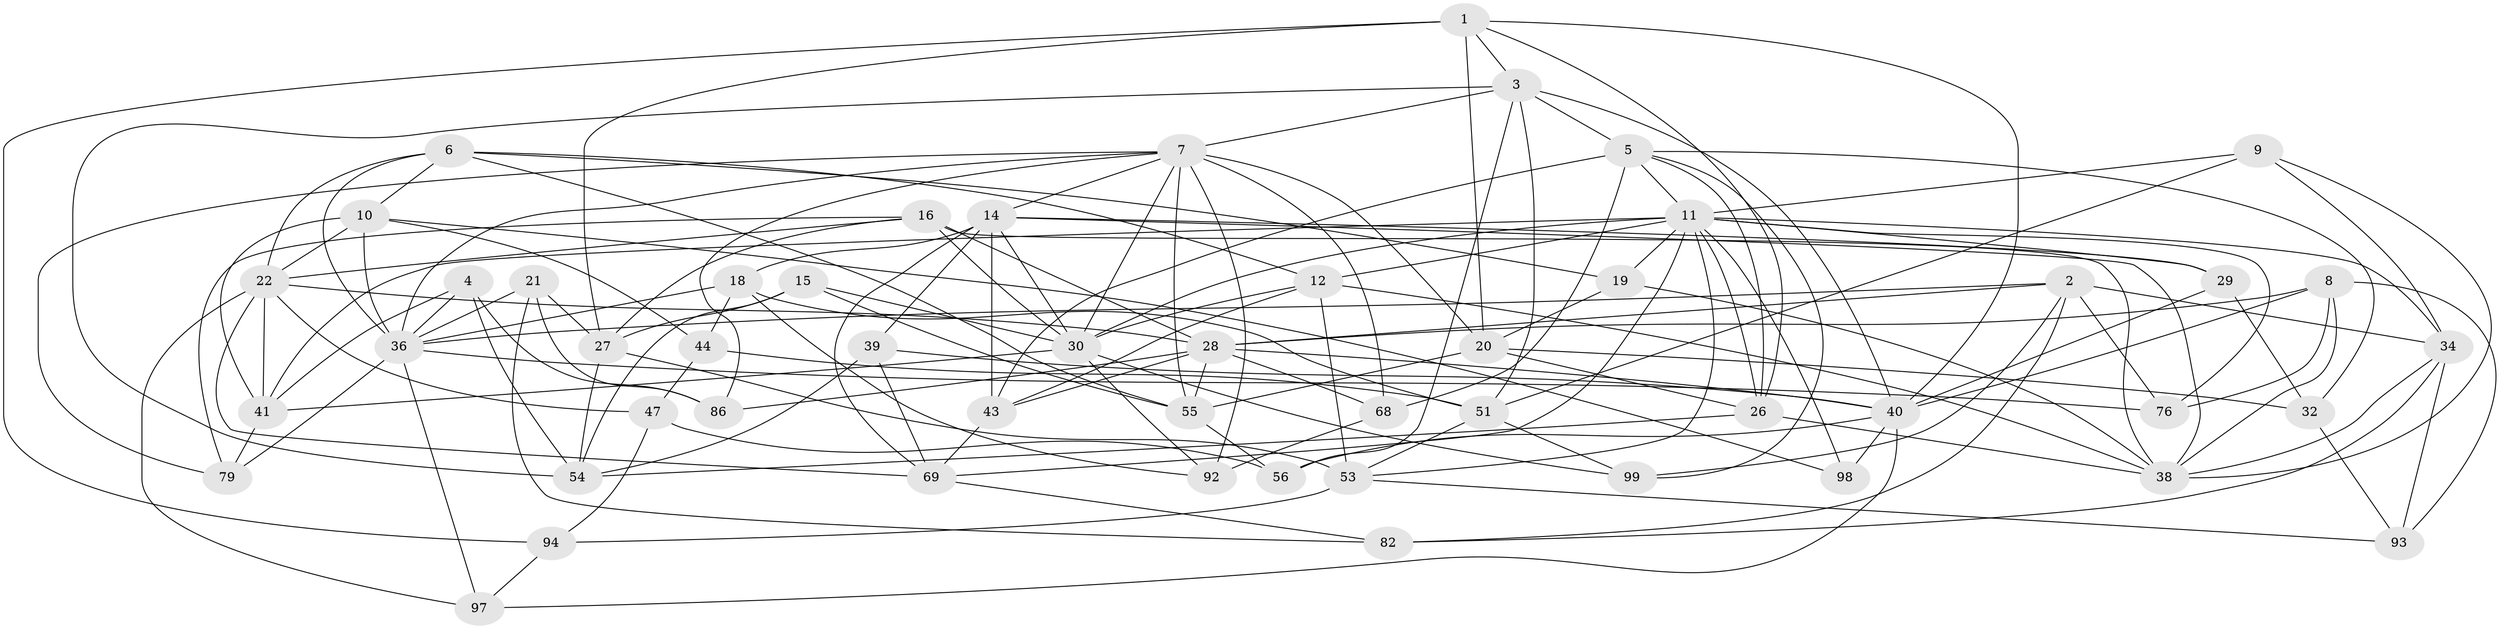 // original degree distribution, {4: 1.0}
// Generated by graph-tools (version 1.1) at 2025/16/03/09/25 04:16:33]
// undirected, 52 vertices, 148 edges
graph export_dot {
graph [start="1"]
  node [color=gray90,style=filled];
  1 [super="+71"];
  2 [super="+24"];
  3 [super="+23"];
  4;
  5 [super="+57"];
  6 [super="+52"];
  7 [super="+13"];
  8 [super="+46"];
  9;
  10 [super="+31"];
  11 [super="+25+60+42"];
  12 [super="+87"];
  14 [super="+58+45"];
  15 [super="+64"];
  16 [super="+85"];
  18 [super="+100"];
  19;
  20 [super="+70"];
  21;
  22 [super="+37"];
  26 [super="+72"];
  27 [super="+59"];
  28 [super="+103+81"];
  29;
  30 [super="+33"];
  32;
  34 [super="+65"];
  36 [super="+77+50"];
  38 [super="+101+73"];
  39;
  40 [super="+102+88+80"];
  41 [super="+104"];
  43 [super="+84"];
  44;
  47;
  51 [super="+78"];
  53 [super="+89"];
  54 [super="+61"];
  55 [super="+90"];
  56;
  68;
  69 [super="+75"];
  76;
  79;
  82;
  86;
  92;
  93;
  94;
  97;
  98;
  99;
  1 -- 26;
  1 -- 40;
  1 -- 20;
  1 -- 94;
  1 -- 27;
  1 -- 3;
  2 -- 99;
  2 -- 76;
  2 -- 34;
  2 -- 28;
  2 -- 82;
  2 -- 36;
  3 -- 51;
  3 -- 7;
  3 -- 5 [weight=2];
  3 -- 54;
  3 -- 56;
  3 -- 40;
  4 -- 41;
  4 -- 86;
  4 -- 54;
  4 -- 36;
  5 -- 26;
  5 -- 11;
  5 -- 32;
  5 -- 99;
  5 -- 68;
  5 -- 43;
  6 -- 10;
  6 -- 12;
  6 -- 19;
  6 -- 55;
  6 -- 22;
  6 -- 36;
  7 -- 20;
  7 -- 68;
  7 -- 36;
  7 -- 14;
  7 -- 79;
  7 -- 86;
  7 -- 55;
  7 -- 92;
  7 -- 30;
  8 -- 38;
  8 -- 76;
  8 -- 93;
  8 -- 40;
  8 -- 28 [weight=2];
  9 -- 34;
  9 -- 51;
  9 -- 11;
  9 -- 38;
  10 -- 44;
  10 -- 41;
  10 -- 36;
  10 -- 98;
  10 -- 22;
  11 -- 19;
  11 -- 26;
  11 -- 98;
  11 -- 53;
  11 -- 41;
  11 -- 12;
  11 -- 76;
  11 -- 34;
  11 -- 69;
  11 -- 29;
  11 -- 30 [weight=2];
  12 -- 43;
  12 -- 53;
  12 -- 38;
  12 -- 30;
  14 -- 43 [weight=2];
  14 -- 30;
  14 -- 38;
  14 -- 18 [weight=2];
  14 -- 39;
  14 -- 29;
  14 -- 69;
  15 -- 30 [weight=3];
  15 -- 54;
  15 -- 27;
  15 -- 55;
  16 -- 38;
  16 -- 79;
  16 -- 22;
  16 -- 27;
  16 -- 30;
  16 -- 28;
  18 -- 92;
  18 -- 51;
  18 -- 44;
  18 -- 36;
  19 -- 38;
  19 -- 20;
  20 -- 32;
  20 -- 26;
  20 -- 55;
  21 -- 86;
  21 -- 82;
  21 -- 36;
  21 -- 27;
  22 -- 28;
  22 -- 97;
  22 -- 41;
  22 -- 47;
  22 -- 69;
  26 -- 54;
  26 -- 38;
  27 -- 53;
  27 -- 54;
  28 -- 86;
  28 -- 68;
  28 -- 40;
  28 -- 55;
  28 -- 43;
  29 -- 32;
  29 -- 40;
  30 -- 99;
  30 -- 41;
  30 -- 92;
  32 -- 93;
  34 -- 38;
  34 -- 93;
  34 -- 82;
  36 -- 97;
  36 -- 79;
  36 -- 76;
  39 -- 69;
  39 -- 54;
  39 -- 40;
  40 -- 56;
  40 -- 97;
  40 -- 98 [weight=2];
  41 -- 79;
  43 -- 69;
  44 -- 47;
  44 -- 51;
  47 -- 56;
  47 -- 94;
  51 -- 53;
  51 -- 99;
  53 -- 93;
  53 -- 94;
  55 -- 56;
  68 -- 92;
  69 -- 82;
  94 -- 97;
}

